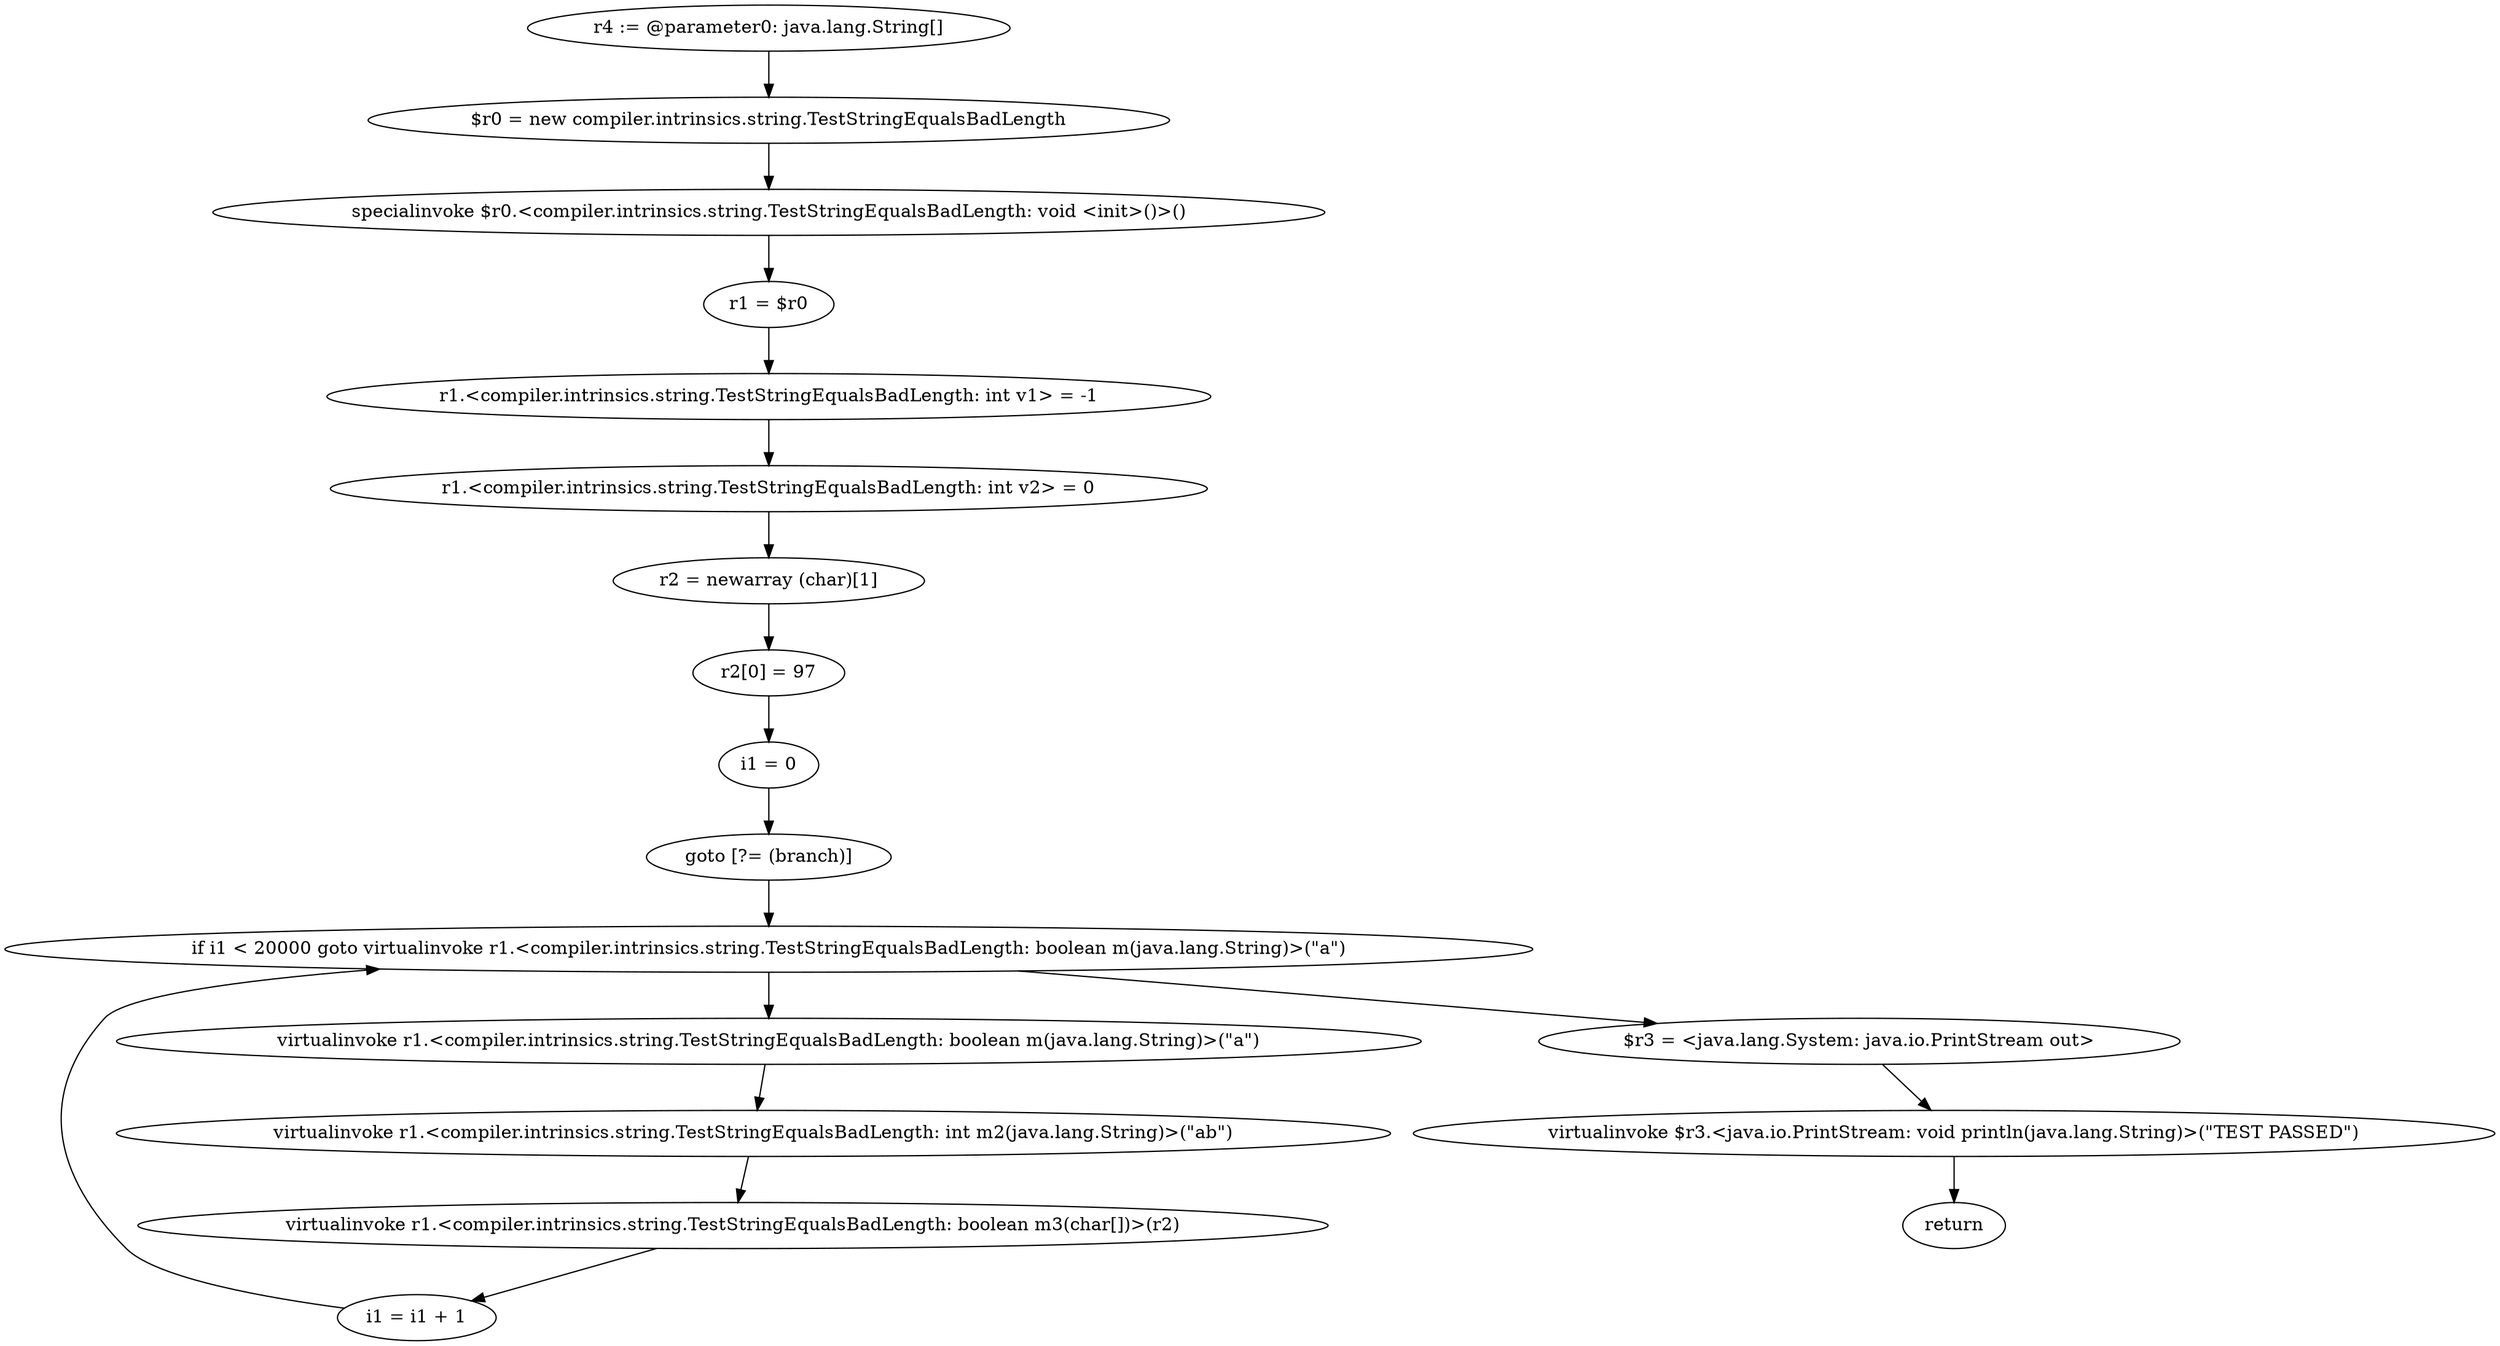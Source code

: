 digraph "unitGraph" {
    "r4 := @parameter0: java.lang.String[]"
    "$r0 = new compiler.intrinsics.string.TestStringEqualsBadLength"
    "specialinvoke $r0.<compiler.intrinsics.string.TestStringEqualsBadLength: void <init>()>()"
    "r1 = $r0"
    "r1.<compiler.intrinsics.string.TestStringEqualsBadLength: int v1> = -1"
    "r1.<compiler.intrinsics.string.TestStringEqualsBadLength: int v2> = 0"
    "r2 = newarray (char)[1]"
    "r2[0] = 97"
    "i1 = 0"
    "goto [?= (branch)]"
    "virtualinvoke r1.<compiler.intrinsics.string.TestStringEqualsBadLength: boolean m(java.lang.String)>(\"a\")"
    "virtualinvoke r1.<compiler.intrinsics.string.TestStringEqualsBadLength: int m2(java.lang.String)>(\"ab\")"
    "virtualinvoke r1.<compiler.intrinsics.string.TestStringEqualsBadLength: boolean m3(char[])>(r2)"
    "i1 = i1 + 1"
    "if i1 < 20000 goto virtualinvoke r1.<compiler.intrinsics.string.TestStringEqualsBadLength: boolean m(java.lang.String)>(\"a\")"
    "$r3 = <java.lang.System: java.io.PrintStream out>"
    "virtualinvoke $r3.<java.io.PrintStream: void println(java.lang.String)>(\"TEST PASSED\")"
    "return"
    "r4 := @parameter0: java.lang.String[]"->"$r0 = new compiler.intrinsics.string.TestStringEqualsBadLength";
    "$r0 = new compiler.intrinsics.string.TestStringEqualsBadLength"->"specialinvoke $r0.<compiler.intrinsics.string.TestStringEqualsBadLength: void <init>()>()";
    "specialinvoke $r0.<compiler.intrinsics.string.TestStringEqualsBadLength: void <init>()>()"->"r1 = $r0";
    "r1 = $r0"->"r1.<compiler.intrinsics.string.TestStringEqualsBadLength: int v1> = -1";
    "r1.<compiler.intrinsics.string.TestStringEqualsBadLength: int v1> = -1"->"r1.<compiler.intrinsics.string.TestStringEqualsBadLength: int v2> = 0";
    "r1.<compiler.intrinsics.string.TestStringEqualsBadLength: int v2> = 0"->"r2 = newarray (char)[1]";
    "r2 = newarray (char)[1]"->"r2[0] = 97";
    "r2[0] = 97"->"i1 = 0";
    "i1 = 0"->"goto [?= (branch)]";
    "goto [?= (branch)]"->"if i1 < 20000 goto virtualinvoke r1.<compiler.intrinsics.string.TestStringEqualsBadLength: boolean m(java.lang.String)>(\"a\")";
    "virtualinvoke r1.<compiler.intrinsics.string.TestStringEqualsBadLength: boolean m(java.lang.String)>(\"a\")"->"virtualinvoke r1.<compiler.intrinsics.string.TestStringEqualsBadLength: int m2(java.lang.String)>(\"ab\")";
    "virtualinvoke r1.<compiler.intrinsics.string.TestStringEqualsBadLength: int m2(java.lang.String)>(\"ab\")"->"virtualinvoke r1.<compiler.intrinsics.string.TestStringEqualsBadLength: boolean m3(char[])>(r2)";
    "virtualinvoke r1.<compiler.intrinsics.string.TestStringEqualsBadLength: boolean m3(char[])>(r2)"->"i1 = i1 + 1";
    "i1 = i1 + 1"->"if i1 < 20000 goto virtualinvoke r1.<compiler.intrinsics.string.TestStringEqualsBadLength: boolean m(java.lang.String)>(\"a\")";
    "if i1 < 20000 goto virtualinvoke r1.<compiler.intrinsics.string.TestStringEqualsBadLength: boolean m(java.lang.String)>(\"a\")"->"$r3 = <java.lang.System: java.io.PrintStream out>";
    "if i1 < 20000 goto virtualinvoke r1.<compiler.intrinsics.string.TestStringEqualsBadLength: boolean m(java.lang.String)>(\"a\")"->"virtualinvoke r1.<compiler.intrinsics.string.TestStringEqualsBadLength: boolean m(java.lang.String)>(\"a\")";
    "$r3 = <java.lang.System: java.io.PrintStream out>"->"virtualinvoke $r3.<java.io.PrintStream: void println(java.lang.String)>(\"TEST PASSED\")";
    "virtualinvoke $r3.<java.io.PrintStream: void println(java.lang.String)>(\"TEST PASSED\")"->"return";
}
